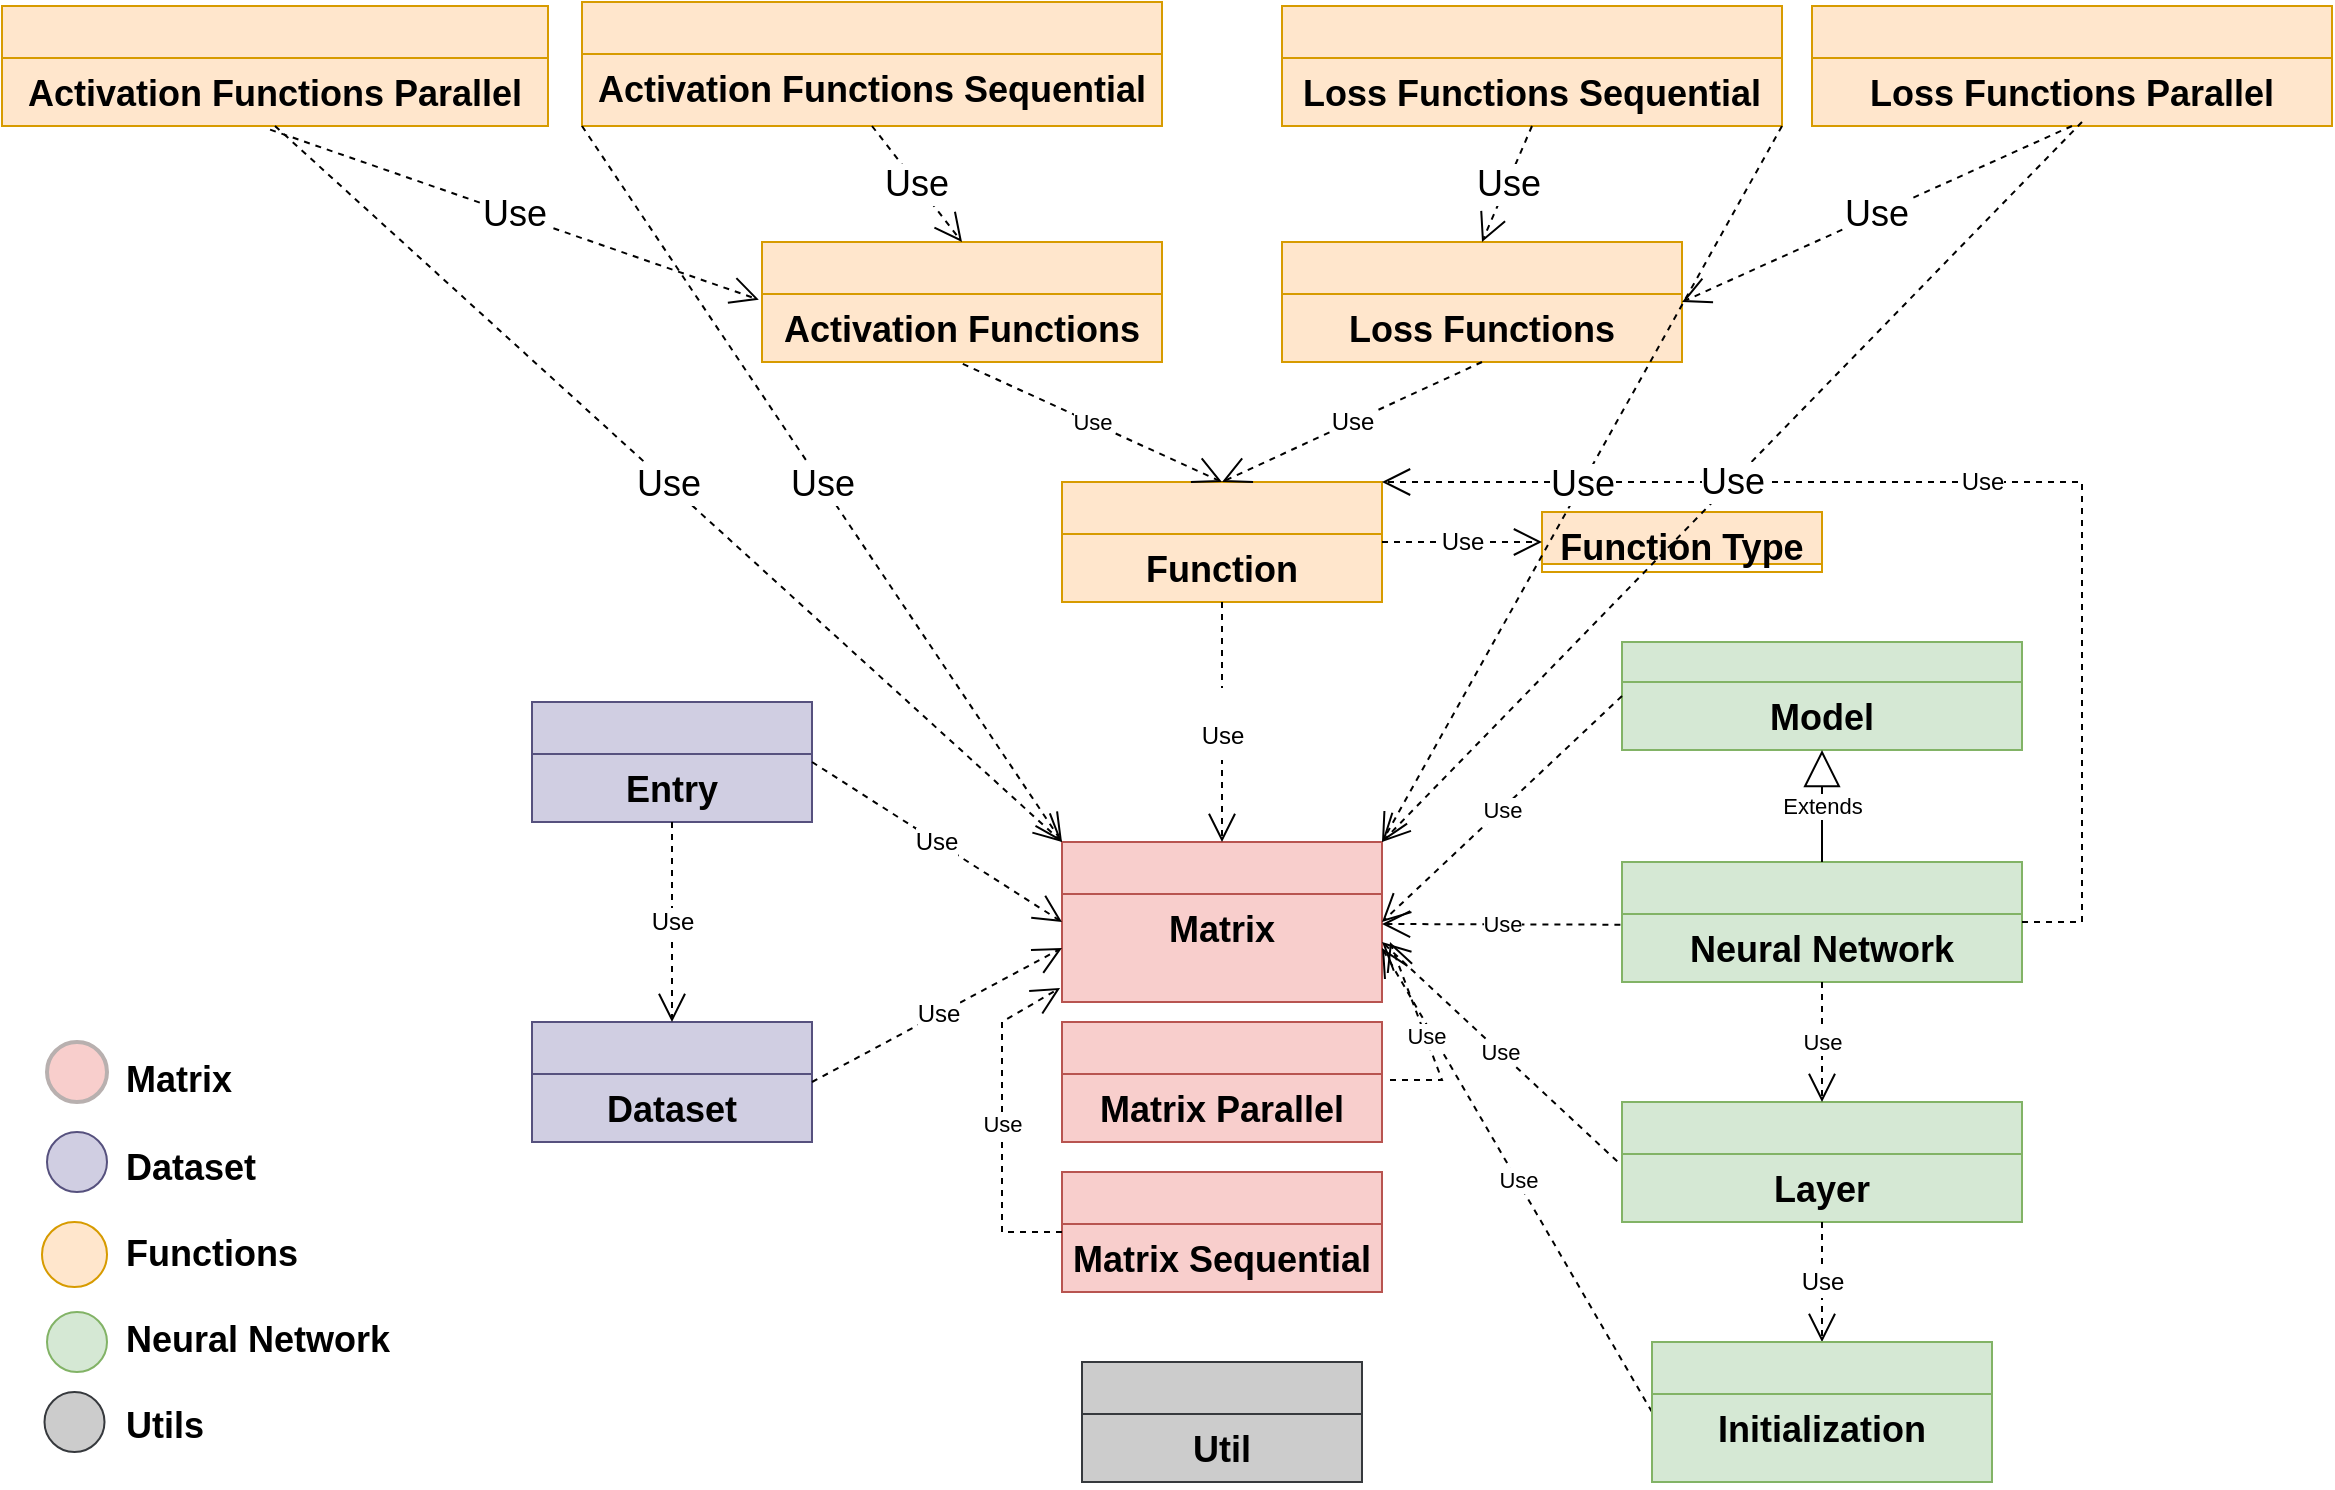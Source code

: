 <mxfile version="16.6.1" type="device"><diagram id="lW9xY2xVOV6UaGJM4TtB" name="Page-1"><mxGraphModel dx="2175" dy="1946" grid="1" gridSize="10" guides="1" tooltips="1" connect="1" arrows="1" fold="1" page="1" pageScale="1" pageWidth="827" pageHeight="1169" math="0" shadow="0"><root><mxCell id="0"/><mxCell id="1" parent="0"/><mxCell id="cubuI6TpVkCStN82LW3D-2" value="" style="swimlane;fontStyle=1;align=center;verticalAlign=top;childLayout=stackLayout;horizontal=1;startSize=26;horizontalStack=0;resizeParent=1;resizeParentMax=0;resizeLast=0;collapsible=1;marginBottom=0;fillColor=#f8cecc;strokeColor=#b85450;" parent="1" vertex="1"><mxGeometry x="150" y="360" width="160" height="80" as="geometry"/></mxCell><mxCell id="cubuI6TpVkCStN82LW3D-3" value="Matrix" style="text;strokeColor=#b85450;fillColor=#f8cecc;align=center;verticalAlign=top;spacingLeft=4;spacingRight=4;overflow=hidden;rotatable=0;points=[[0,0.5],[1,0.5]];portConstraint=eastwest;fontStyle=1;fontSize=18;" parent="cubuI6TpVkCStN82LW3D-2" vertex="1"><mxGeometry y="26" width="160" height="54" as="geometry"/></mxCell><mxCell id="cubuI6TpVkCStN82LW3D-6" value="" style="swimlane;fontStyle=1;align=center;verticalAlign=top;childLayout=stackLayout;horizontal=1;startSize=26;horizontalStack=0;resizeParent=1;resizeParentMax=0;resizeLast=0;collapsible=1;marginBottom=0;fillColor=#d0cee2;strokeColor=#56517e;" parent="1" vertex="1"><mxGeometry x="-115" y="290" width="140" height="60" as="geometry"/></mxCell><mxCell id="cubuI6TpVkCStN82LW3D-7" value="Entry" style="text;strokeColor=#56517e;fillColor=#d0cee2;align=center;verticalAlign=top;spacingLeft=4;spacingRight=4;overflow=hidden;rotatable=0;points=[[0,0.5],[1,0.5]];portConstraint=eastwest;fontStyle=1;fontSize=18;" parent="cubuI6TpVkCStN82LW3D-6" vertex="1"><mxGeometry y="26" width="140" height="34" as="geometry"/></mxCell><mxCell id="cubuI6TpVkCStN82LW3D-10" value="" style="swimlane;fontStyle=1;align=center;verticalAlign=top;childLayout=stackLayout;horizontal=1;startSize=26;horizontalStack=0;resizeParent=1;resizeParentMax=0;resizeLast=0;collapsible=1;marginBottom=0;fillColor=#d0cee2;strokeColor=#56517e;" parent="1" vertex="1"><mxGeometry x="-115" y="450" width="140" height="60" as="geometry"/></mxCell><mxCell id="cubuI6TpVkCStN82LW3D-11" value="Dataset" style="text;strokeColor=#56517e;fillColor=#d0cee2;align=center;verticalAlign=top;spacingLeft=4;spacingRight=4;overflow=hidden;rotatable=0;points=[[0,0.5],[1,0.5]];portConstraint=eastwest;fontStyle=1;fontSize=18;" parent="cubuI6TpVkCStN82LW3D-10" vertex="1"><mxGeometry y="26" width="140" height="34" as="geometry"/></mxCell><mxCell id="cubuI6TpVkCStN82LW3D-21" value="" style="swimlane;fontStyle=1;align=center;verticalAlign=top;childLayout=stackLayout;horizontal=1;startSize=26;horizontalStack=0;resizeParent=1;resizeParentMax=0;resizeLast=0;collapsible=1;marginBottom=0;fillColor=#f8cecc;strokeColor=#b85450;" parent="1" vertex="1"><mxGeometry x="150" y="450" width="160" height="60" as="geometry"/></mxCell><mxCell id="cubuI6TpVkCStN82LW3D-24" value="Matrix Parallel" style="text;strokeColor=#b85450;fillColor=#f8cecc;align=center;verticalAlign=top;spacingLeft=4;spacingRight=4;overflow=hidden;rotatable=0;points=[[0,0.5],[1,0.5]];portConstraint=eastwest;fontStyle=1;fontSize=18;" parent="cubuI6TpVkCStN82LW3D-21" vertex="1"><mxGeometry y="26" width="160" height="34" as="geometry"/></mxCell><mxCell id="cubuI6TpVkCStN82LW3D-25" value="" style="swimlane;fontStyle=1;align=center;verticalAlign=top;childLayout=stackLayout;horizontal=1;startSize=26;horizontalStack=0;resizeParent=1;resizeParentMax=0;resizeLast=0;collapsible=1;marginBottom=0;fillColor=#f8cecc;strokeColor=#b85450;" parent="1" vertex="1"><mxGeometry x="150" y="525" width="160" height="60" as="geometry"/></mxCell><mxCell id="cubuI6TpVkCStN82LW3D-26" value="Matrix Sequential" style="text;strokeColor=#b85450;fillColor=#f8cecc;align=center;verticalAlign=top;spacingLeft=4;spacingRight=4;overflow=hidden;rotatable=0;points=[[0,0.5],[1,0.5]];portConstraint=eastwest;fontStyle=1;fontSize=18;" parent="cubuI6TpVkCStN82LW3D-25" vertex="1"><mxGeometry y="26" width="160" height="34" as="geometry"/></mxCell><mxCell id="cubuI6TpVkCStN82LW3D-30" value="" style="swimlane;fontStyle=1;align=center;verticalAlign=top;childLayout=stackLayout;horizontal=1;startSize=26;horizontalStack=0;resizeParent=1;resizeParentMax=0;resizeLast=0;collapsible=1;marginBottom=0;fillColor=#ffe6cc;strokeColor=#d79b00;" parent="1" vertex="1"><mxGeometry x="150" y="180" width="160" height="60" as="geometry"/></mxCell><mxCell id="cubuI6TpVkCStN82LW3D-31" value="Function" style="text;strokeColor=#d79b00;fillColor=#ffe6cc;align=center;verticalAlign=top;spacingLeft=4;spacingRight=4;overflow=hidden;rotatable=0;points=[[0,0.5],[1,0.5]];portConstraint=eastwest;fontStyle=1;fontSize=18;" parent="cubuI6TpVkCStN82LW3D-30" vertex="1"><mxGeometry y="26" width="160" height="34" as="geometry"/></mxCell><mxCell id="cubuI6TpVkCStN82LW3D-34" value="Function Type" style="swimlane;fontStyle=1;align=center;verticalAlign=top;childLayout=stackLayout;horizontal=1;startSize=26;horizontalStack=0;resizeParent=1;resizeParentMax=0;resizeLast=0;collapsible=1;marginBottom=0;fillColor=#ffe6cc;strokeColor=#d79b00;fontSize=18;" parent="1" vertex="1"><mxGeometry x="390" y="195" width="140" height="30" as="geometry"/></mxCell><mxCell id="cubuI6TpVkCStN82LW3D-39" value="" style="swimlane;fontStyle=1;align=center;verticalAlign=top;childLayout=stackLayout;horizontal=1;startSize=26;horizontalStack=0;resizeParent=1;resizeParentMax=0;resizeLast=0;collapsible=1;marginBottom=0;fillColor=#ffe6cc;strokeColor=#d79b00;" parent="1" vertex="1"><mxGeometry x="260" y="60" width="200" height="60" as="geometry"/></mxCell><mxCell id="cubuI6TpVkCStN82LW3D-42" value="Loss Functions" style="text;strokeColor=#d79b00;fillColor=#ffe6cc;align=center;verticalAlign=top;spacingLeft=4;spacingRight=4;overflow=hidden;rotatable=0;points=[[0,0.5],[1,0.5]];portConstraint=eastwest;fontStyle=1;fontSize=18;" parent="cubuI6TpVkCStN82LW3D-39" vertex="1"><mxGeometry y="26" width="200" height="34" as="geometry"/></mxCell><mxCell id="cubuI6TpVkCStN82LW3D-43" value="" style="swimlane;fontStyle=1;align=center;verticalAlign=top;childLayout=stackLayout;horizontal=1;startSize=26;horizontalStack=0;resizeParent=1;resizeParentMax=0;resizeLast=0;collapsible=1;marginBottom=0;fillColor=#ffe6cc;strokeColor=#d79b00;" parent="1" vertex="1"><mxGeometry x="260" y="-58" width="250" height="60" as="geometry"/></mxCell><mxCell id="cubuI6TpVkCStN82LW3D-44" value="Loss Functions Sequential" style="text;strokeColor=#d79b00;fillColor=#ffe6cc;align=center;verticalAlign=top;spacingLeft=4;spacingRight=4;overflow=hidden;rotatable=0;points=[[0,0.5],[1,0.5]];portConstraint=eastwest;fontStyle=1;fontSize=18;" parent="cubuI6TpVkCStN82LW3D-43" vertex="1"><mxGeometry y="26" width="250" height="34" as="geometry"/></mxCell><mxCell id="cubuI6TpVkCStN82LW3D-45" value="" style="swimlane;fontStyle=1;align=center;verticalAlign=top;childLayout=stackLayout;horizontal=1;startSize=26;horizontalStack=0;resizeParent=1;resizeParentMax=0;resizeLast=0;collapsible=1;marginBottom=0;fillColor=#ffe6cc;strokeColor=#d79b00;" parent="1" vertex="1"><mxGeometry x="525" y="-58" width="260" height="60" as="geometry"/></mxCell><mxCell id="cubuI6TpVkCStN82LW3D-46" value="Loss Functions Parallel" style="text;strokeColor=#d79b00;fillColor=#ffe6cc;align=center;verticalAlign=top;spacingLeft=4;spacingRight=4;overflow=hidden;rotatable=0;points=[[0,0.5],[1,0.5]];portConstraint=eastwest;fontStyle=1;fontSize=18;" parent="cubuI6TpVkCStN82LW3D-45" vertex="1"><mxGeometry y="26" width="260" height="34" as="geometry"/></mxCell><mxCell id="cubuI6TpVkCStN82LW3D-47" value="" style="swimlane;fontStyle=1;align=center;verticalAlign=top;childLayout=stackLayout;horizontal=1;startSize=26;horizontalStack=0;resizeParent=1;resizeParentMax=0;resizeLast=0;collapsible=1;marginBottom=0;fillColor=#ffe6cc;strokeColor=#d79b00;" parent="1" vertex="1"><mxGeometry y="60" width="200" height="60" as="geometry"/></mxCell><mxCell id="cubuI6TpVkCStN82LW3D-50" value="Activation Functions" style="text;strokeColor=#d79b00;fillColor=#ffe6cc;align=center;verticalAlign=top;spacingLeft=4;spacingRight=4;overflow=hidden;rotatable=0;points=[[0,0.5],[1,0.5]];portConstraint=eastwest;fontStyle=1;fontSize=18;" parent="cubuI6TpVkCStN82LW3D-47" vertex="1"><mxGeometry y="26" width="200" height="34" as="geometry"/></mxCell><mxCell id="cubuI6TpVkCStN82LW3D-55" value="" style="swimlane;fontStyle=1;align=center;verticalAlign=top;childLayout=stackLayout;horizontal=1;startSize=26;horizontalStack=0;resizeParent=1;resizeParentMax=0;resizeLast=0;collapsible=1;marginBottom=0;fillColor=#ffe6cc;strokeColor=#d79b00;" parent="1" vertex="1"><mxGeometry x="-90" y="-60" width="290" height="62" as="geometry"/></mxCell><mxCell id="cubuI6TpVkCStN82LW3D-56" value="Activation Functions Sequential" style="text;strokeColor=#d79b00;fillColor=#ffe6cc;align=center;verticalAlign=top;spacingLeft=4;spacingRight=4;overflow=hidden;rotatable=0;points=[[0,0.5],[1,0.5]];portConstraint=eastwest;fontStyle=1;fontSize=18;" parent="cubuI6TpVkCStN82LW3D-55" vertex="1"><mxGeometry y="26" width="290" height="36" as="geometry"/></mxCell><mxCell id="cubuI6TpVkCStN82LW3D-57" value="" style="swimlane;fontStyle=1;align=center;verticalAlign=top;childLayout=stackLayout;horizontal=1;startSize=26;horizontalStack=0;resizeParent=1;resizeParentMax=0;resizeLast=0;collapsible=1;marginBottom=0;fillColor=#ffe6cc;strokeColor=#d79b00;" parent="1" vertex="1"><mxGeometry x="-380" y="-58" width="273" height="60" as="geometry"/></mxCell><mxCell id="cubuI6TpVkCStN82LW3D-58" value="Activation Functions Parallel" style="text;strokeColor=#d79b00;fillColor=#ffe6cc;align=center;verticalAlign=top;spacingLeft=4;spacingRight=4;overflow=hidden;rotatable=0;points=[[0,0.5],[1,0.5]];portConstraint=eastwest;fontStyle=1;fontSize=18;" parent="cubuI6TpVkCStN82LW3D-57" vertex="1"><mxGeometry y="26" width="273" height="34" as="geometry"/></mxCell><mxCell id="cubuI6TpVkCStN82LW3D-59" value="" style="swimlane;fontStyle=1;align=center;verticalAlign=top;childLayout=stackLayout;horizontal=1;startSize=20;horizontalStack=0;resizeParent=1;resizeParentMax=0;resizeLast=0;collapsible=1;marginBottom=0;fillColor=#d5e8d4;strokeColor=#82b366;" parent="1" vertex="1"><mxGeometry x="430" y="260" width="200" height="54" as="geometry"/></mxCell><mxCell id="cubuI6TpVkCStN82LW3D-62" value="Model" style="text;strokeColor=#82b366;fillColor=#d5e8d4;align=center;verticalAlign=top;spacingLeft=4;spacingRight=4;overflow=hidden;rotatable=0;points=[[0,0.5],[1,0.5]];portConstraint=eastwest;fontStyle=1;fontSize=18;" parent="cubuI6TpVkCStN82LW3D-59" vertex="1"><mxGeometry y="20" width="200" height="34" as="geometry"/></mxCell><mxCell id="cubuI6TpVkCStN82LW3D-63" value="" style="swimlane;fontStyle=1;align=center;verticalAlign=top;childLayout=stackLayout;horizontal=1;startSize=26;horizontalStack=0;resizeParent=1;resizeParentMax=0;resizeLast=0;collapsible=1;marginBottom=0;fillColor=#d5e8d4;strokeColor=#82b366;" parent="1" vertex="1"><mxGeometry x="430" y="370" width="200" height="60" as="geometry"/></mxCell><mxCell id="cubuI6TpVkCStN82LW3D-64" value="Neural Network" style="text;strokeColor=#82b366;fillColor=#d5e8d4;align=center;verticalAlign=top;spacingLeft=4;spacingRight=4;overflow=hidden;rotatable=0;points=[[0,0.5],[1,0.5]];portConstraint=eastwest;fontStyle=1;fontSize=18;" parent="cubuI6TpVkCStN82LW3D-63" vertex="1"><mxGeometry y="26" width="200" height="34" as="geometry"/></mxCell><mxCell id="cubuI6TpVkCStN82LW3D-71" value="" style="swimlane;fontStyle=1;align=center;verticalAlign=top;childLayout=stackLayout;horizontal=1;startSize=26;horizontalStack=0;resizeParent=1;resizeParentMax=0;resizeLast=0;collapsible=1;marginBottom=0;fillColor=#d5e8d4;strokeColor=#82b366;" parent="1" vertex="1"><mxGeometry x="430" y="490" width="200" height="60" as="geometry"/></mxCell><mxCell id="cubuI6TpVkCStN82LW3D-72" value="Layer" style="text;strokeColor=#82b366;fillColor=#d5e8d4;align=center;verticalAlign=top;spacingLeft=4;spacingRight=4;overflow=hidden;rotatable=0;points=[[0,0.5],[1,0.5]];portConstraint=eastwest;fontStyle=1;fontSize=18;" parent="cubuI6TpVkCStN82LW3D-71" vertex="1"><mxGeometry y="26" width="200" height="34" as="geometry"/></mxCell><mxCell id="cubuI6TpVkCStN82LW3D-75" value="" style="swimlane;fontStyle=1;align=center;verticalAlign=top;childLayout=stackLayout;horizontal=1;startSize=26;horizontalStack=0;resizeParent=1;resizeParentMax=0;resizeLast=0;collapsible=1;marginBottom=0;fillColor=#CCCCCC;strokeColor=#36393d;" parent="1" vertex="1"><mxGeometry x="160" y="620" width="140" height="60" as="geometry"/></mxCell><mxCell id="cubuI6TpVkCStN82LW3D-78" value="Util" style="text;strokeColor=#36393d;fillColor=#CCCCCC;align=center;verticalAlign=top;spacingLeft=4;spacingRight=4;overflow=hidden;rotatable=0;points=[[0,0.5],[1,0.5]];portConstraint=eastwest;fontStyle=1;fontSize=18;" parent="cubuI6TpVkCStN82LW3D-75" vertex="1"><mxGeometry y="26" width="140" height="34" as="geometry"/></mxCell><mxCell id="cubuI6TpVkCStN82LW3D-85" value="Use" style="endArrow=open;endSize=12;dashed=1;html=1;rounded=0;exitX=0.5;exitY=1;exitDx=0;exitDy=0;startArrow=none;entryX=0.5;entryY=0;entryDx=0;entryDy=0;" parent="1" source="cubuI6TpVkCStN82LW3D-63" target="cubuI6TpVkCStN82LW3D-71" edge="1"><mxGeometry width="160" relative="1" as="geometry"><mxPoint x="420" y="260" as="sourcePoint"/><mxPoint x="540" y="740" as="targetPoint"/></mxGeometry></mxCell><mxCell id="cubuI6TpVkCStN82LW3D-87" value="Use" style="endArrow=open;endSize=12;dashed=1;html=1;rounded=0;entryX=1;entryY=0.5;entryDx=0;entryDy=0;exitX=0;exitY=0.5;exitDx=0;exitDy=0;" parent="1" source="cubuI6TpVkCStN82LW3D-67" target="cubuI6TpVkCStN82LW3D-3" edge="1"><mxGeometry width="160" relative="1" as="geometry"><mxPoint x="660" y="910" as="sourcePoint"/><mxPoint x="540" y="734" as="targetPoint"/></mxGeometry></mxCell><mxCell id="cubuI6TpVkCStN82LW3D-90" value="Extends" style="endArrow=block;endSize=16;endFill=0;html=1;rounded=0;exitX=0.5;exitY=0;exitDx=0;exitDy=0;" parent="1" source="cubuI6TpVkCStN82LW3D-63" target="cubuI6TpVkCStN82LW3D-62" edge="1"><mxGeometry width="160" relative="1" as="geometry"><mxPoint x="1030" y="580" as="sourcePoint"/><mxPoint x="830" y="490" as="targetPoint"/></mxGeometry></mxCell><mxCell id="cubuI6TpVkCStN82LW3D-92" value="Use" style="endArrow=open;endSize=12;dashed=1;html=1;rounded=0;exitX=0.502;exitY=1.027;exitDx=0;exitDy=0;exitPerimeter=0;entryX=0.5;entryY=0;entryDx=0;entryDy=0;fillColor=#ffe6cc;strokeColor=#000000;" parent="1" source="cubuI6TpVkCStN82LW3D-50" target="cubuI6TpVkCStN82LW3D-30" edge="1"><mxGeometry width="160" relative="1" as="geometry"><mxPoint x="510" y="50" as="sourcePoint"/><mxPoint x="670" y="50" as="targetPoint"/></mxGeometry></mxCell><mxCell id="C5JLOT-KFfH80smvqQWu-1" value="&lt;font style=&quot;font-size: 18px&quot;&gt;&lt;b&gt;Matrix&lt;br&gt;&lt;br&gt;Dataset&lt;br&gt;&lt;br&gt;Functions&lt;br&gt;&lt;br&gt;Neural Network&lt;br&gt;&lt;br&gt;Utils&lt;/b&gt;&lt;/font&gt;" style="text;html=1;strokeColor=none;fillColor=none;align=left;verticalAlign=middle;whiteSpace=wrap;rounded=0;fontSize=16;" parent="1" vertex="1"><mxGeometry x="-320.5" y="467.5" width="150" height="197.5" as="geometry"/></mxCell><mxCell id="C5JLOT-KFfH80smvqQWu-2" value="" style="ellipse;whiteSpace=wrap;html=1;aspect=fixed;fontSize=30;fillColor=#f8cecc;strokeColor=#B8B0AF;strokeWidth=2;" parent="1" vertex="1"><mxGeometry x="-357.5" y="460" width="30" height="30" as="geometry"/></mxCell><mxCell id="C5JLOT-KFfH80smvqQWu-3" value="" style="ellipse;whiteSpace=wrap;html=1;aspect=fixed;fontSize=30;fillColor=#d0cee2;strokeColor=#56517e;direction=south;" parent="1" vertex="1"><mxGeometry x="-357.5" y="505" width="30" height="30" as="geometry"/></mxCell><mxCell id="C5JLOT-KFfH80smvqQWu-4" value="" style="ellipse;whiteSpace=wrap;html=1;aspect=fixed;fontSize=30;fillColor=#ffe6cc;strokeColor=#d79b00;" parent="1" vertex="1"><mxGeometry x="-360" y="550" width="32.5" height="32.5" as="geometry"/></mxCell><mxCell id="C5JLOT-KFfH80smvqQWu-5" value="" style="ellipse;whiteSpace=wrap;html=1;aspect=fixed;fontSize=30;fillColor=#d5e8d4;strokeColor=#82b366;" parent="1" vertex="1"><mxGeometry x="-357.5" y="595" width="30" height="30" as="geometry"/></mxCell><mxCell id="C5JLOT-KFfH80smvqQWu-6" value="" style="ellipse;whiteSpace=wrap;html=1;aspect=fixed;fontSize=30;fillColor=#CCCCCC;strokeColor=#36393d;" parent="1" vertex="1"><mxGeometry x="-358.75" y="635" width="30" height="30" as="geometry"/></mxCell><mxCell id="C5JLOT-KFfH80smvqQWu-7" value="&lt;font style=&quot;font-size: 12px&quot;&gt;Use&lt;/font&gt;" style="endArrow=open;endSize=12;dashed=1;html=1;rounded=0;fontSize=30;fontColor=#000000;exitX=0.5;exitY=1;exitDx=0;exitDy=0;" parent="1" source="cubuI6TpVkCStN82LW3D-30" target="cubuI6TpVkCStN82LW3D-2" edge="1"><mxGeometry width="160" relative="1" as="geometry"><mxPoint x="230" y="370" as="sourcePoint"/><mxPoint x="390" y="370" as="targetPoint"/></mxGeometry></mxCell><mxCell id="C5JLOT-KFfH80smvqQWu-10" value="Use" style="endArrow=open;endSize=12;dashed=1;html=1;rounded=0;fontSize=12;fontColor=#000000;exitX=0.5;exitY=1;exitDx=0;exitDy=0;entryX=0.5;entryY=0;entryDx=0;entryDy=0;" parent="1" source="cubuI6TpVkCStN82LW3D-39" target="cubuI6TpVkCStN82LW3D-30" edge="1"><mxGeometry width="160" relative="1" as="geometry"><mxPoint x="550" y="120" as="sourcePoint"/><mxPoint x="710" y="120" as="targetPoint"/></mxGeometry></mxCell><mxCell id="C5JLOT-KFfH80smvqQWu-11" value="Use" style="endArrow=open;endSize=12;dashed=1;html=1;rounded=0;fontSize=12;fontColor=#000000;strokeColor=#000000;exitX=1;exitY=0.5;exitDx=0;exitDy=0;entryX=0;entryY=0.5;entryDx=0;entryDy=0;" parent="1" source="cubuI6TpVkCStN82LW3D-30" target="cubuI6TpVkCStN82LW3D-34" edge="1"><mxGeometry width="160" relative="1" as="geometry"><mxPoint x="330" y="100" as="sourcePoint"/><mxPoint x="490" y="100" as="targetPoint"/></mxGeometry></mxCell><mxCell id="C5JLOT-KFfH80smvqQWu-16" value="Use" style="endArrow=open;endSize=12;dashed=1;html=1;rounded=0;fontSize=12;fontColor=#000000;strokeColor=#000000;entryX=0;entryY=0.5;entryDx=0;entryDy=0;exitX=1;exitY=0.5;exitDx=0;exitDy=0;" parent="1" source="cubuI6TpVkCStN82LW3D-6" target="cubuI6TpVkCStN82LW3D-2" edge="1"><mxGeometry width="160" relative="1" as="geometry"><mxPoint x="-60" y="370" as="sourcePoint"/><mxPoint x="41.69" y="650.7" as="targetPoint"/></mxGeometry></mxCell><mxCell id="C5JLOT-KFfH80smvqQWu-19" value="Use" style="endArrow=open;endSize=12;dashed=1;html=1;rounded=0;fontSize=12;fontColor=#000000;strokeColor=#000000;exitX=0.5;exitY=1;exitDx=0;exitDy=0;entryX=0.5;entryY=0;entryDx=0;entryDy=0;" parent="1" source="cubuI6TpVkCStN82LW3D-6" target="cubuI6TpVkCStN82LW3D-10" edge="1"><mxGeometry width="160" relative="1" as="geometry"><mxPoint x="-520" y="720" as="sourcePoint"/><mxPoint x="-360" y="720" as="targetPoint"/></mxGeometry></mxCell><mxCell id="C5JLOT-KFfH80smvqQWu-17" value="Use" style="endArrow=open;endSize=12;dashed=1;html=1;rounded=0;fontSize=12;fontColor=#000000;strokeColor=#000000;exitX=1;exitY=0.5;exitDx=0;exitDy=0;entryX=0;entryY=0.5;entryDx=0;entryDy=0;" parent="1" source="cubuI6TpVkCStN82LW3D-10" target="cubuI6TpVkCStN82LW3D-3" edge="1"><mxGeometry width="160" relative="1" as="geometry"><mxPoint x="-58.6" y="561.888" as="sourcePoint"/><mxPoint x="25.0" y="480" as="targetPoint"/></mxGeometry></mxCell><mxCell id="C5JLOT-KFfH80smvqQWu-21" value="Use" style="endArrow=open;endSize=12;dashed=1;html=1;rounded=0;fontSize=12;fontColor=#000000;strokeColor=#000000;exitX=0.5;exitY=1;exitDx=0;exitDy=0;entryX=0.5;entryY=0;entryDx=0;entryDy=0;" parent="1" source="cubuI6TpVkCStN82LW3D-71" target="cubuI6TpVkCStN82LW3D-67" edge="1"><mxGeometry width="160" relative="1" as="geometry"><mxPoint x="700" y="1230" as="sourcePoint"/><mxPoint x="680" y="1190" as="targetPoint"/></mxGeometry></mxCell><mxCell id="C5JLOT-KFfH80smvqQWu-25" value="Use" style="endArrow=open;endSize=12;dashed=1;html=1;rounded=0;fontSize=12;fontColor=#000000;strokeColor=#000000;exitX=1;exitY=0.5;exitDx=0;exitDy=0;entryX=1;entryY=0;entryDx=0;entryDy=0;" parent="1" source="cubuI6TpVkCStN82LW3D-63" target="cubuI6TpVkCStN82LW3D-30" edge="1"><mxGeometry width="160" relative="1" as="geometry"><mxPoint x="1110" y="600" as="sourcePoint"/><mxPoint x="470" y="136" as="targetPoint"/><Array as="points"><mxPoint x="660" y="400"/><mxPoint x="660" y="180"/></Array></mxGeometry></mxCell><mxCell id="okEfRLQMJTPaaZhzuXHJ-2" value="Use" style="endArrow=open;endSize=12;dashed=1;html=1;rounded=0;fontSize=18;entryX=0;entryY=0;entryDx=0;entryDy=0;exitX=0.5;exitY=1;exitDx=0;exitDy=0;" parent="1" source="cubuI6TpVkCStN82LW3D-57" target="cubuI6TpVkCStN82LW3D-2" edge="1"><mxGeometry width="160" relative="1" as="geometry"><mxPoint x="80" y="160" as="sourcePoint"/><mxPoint x="70" y="190" as="targetPoint"/></mxGeometry></mxCell><mxCell id="okEfRLQMJTPaaZhzuXHJ-3" value="Use" style="endArrow=open;endSize=12;dashed=1;html=1;rounded=0;fontSize=18;entryX=1;entryY=0;entryDx=0;entryDy=0;" parent="1" target="cubuI6TpVkCStN82LW3D-2" edge="1"><mxGeometry width="160" relative="1" as="geometry"><mxPoint x="660" as="sourcePoint"/><mxPoint x="610" y="330" as="targetPoint"/></mxGeometry></mxCell><mxCell id="okEfRLQMJTPaaZhzuXHJ-4" value="Use" style="endArrow=open;endSize=12;dashed=1;html=1;rounded=0;fontSize=18;exitX=0.491;exitY=1.054;exitDx=0;exitDy=0;exitPerimeter=0;entryX=-0.008;entryY=0.083;entryDx=0;entryDy=0;entryPerimeter=0;" parent="1" source="cubuI6TpVkCStN82LW3D-58" target="cubuI6TpVkCStN82LW3D-50" edge="1"><mxGeometry width="160" relative="1" as="geometry"><mxPoint x="-150" y="150" as="sourcePoint"/><mxPoint x="-20" y="110" as="targetPoint"/></mxGeometry></mxCell><mxCell id="okEfRLQMJTPaaZhzuXHJ-6" value="Use" style="endArrow=open;endSize=12;dashed=1;html=1;rounded=0;fontSize=18;exitX=0.5;exitY=1;exitDx=0;exitDy=0;entryX=0.5;entryY=0;entryDx=0;entryDy=0;" parent="1" source="cubuI6TpVkCStN82LW3D-55" target="cubuI6TpVkCStN82LW3D-47" edge="1"><mxGeometry width="160" relative="1" as="geometry"><mxPoint x="-140" y="200" as="sourcePoint"/><mxPoint x="20" y="200" as="targetPoint"/></mxGeometry></mxCell><mxCell id="okEfRLQMJTPaaZhzuXHJ-7" value="Use" style="endArrow=open;endSize=12;dashed=1;html=1;rounded=0;fontSize=18;exitX=0.5;exitY=1;exitDx=0;exitDy=0;entryX=0.5;entryY=0;entryDx=0;entryDy=0;" parent="1" source="cubuI6TpVkCStN82LW3D-43" target="cubuI6TpVkCStN82LW3D-39" edge="1"><mxGeometry width="160" relative="1" as="geometry"><mxPoint x="550" y="40" as="sourcePoint"/><mxPoint x="710" y="40" as="targetPoint"/></mxGeometry></mxCell><mxCell id="okEfRLQMJTPaaZhzuXHJ-8" value="Use" style="endArrow=open;endSize=12;dashed=1;html=1;rounded=0;fontSize=18;exitX=0.5;exitY=1;exitDx=0;exitDy=0;entryX=1;entryY=0.5;entryDx=0;entryDy=0;" parent="1" source="cubuI6TpVkCStN82LW3D-45" target="cubuI6TpVkCStN82LW3D-39" edge="1"><mxGeometry width="160" relative="1" as="geometry"><mxPoint x="520" y="70" as="sourcePoint"/><mxPoint x="680" y="70" as="targetPoint"/></mxGeometry></mxCell><mxCell id="cubuI6TpVkCStN82LW3D-67" value="" style="swimlane;fontStyle=1;align=center;verticalAlign=top;childLayout=stackLayout;horizontal=1;startSize=26;horizontalStack=0;resizeParent=1;resizeParentMax=0;resizeLast=0;collapsible=1;marginBottom=0;fillColor=#d5e8d4;strokeColor=#82b366;" parent="1" vertex="1"><mxGeometry x="445" y="610" width="170" height="70" as="geometry"/></mxCell><mxCell id="cubuI6TpVkCStN82LW3D-68" value="Initialization" style="text;strokeColor=#82b366;fillColor=#d5e8d4;align=center;verticalAlign=top;spacingLeft=4;spacingRight=4;overflow=hidden;rotatable=0;points=[[0,0.5],[1,0.5]];portConstraint=eastwest;fontStyle=1;fontSize=18;" parent="cubuI6TpVkCStN82LW3D-67" vertex="1"><mxGeometry y="26" width="170" height="44" as="geometry"/></mxCell><mxCell id="okEfRLQMJTPaaZhzuXHJ-11" value="Use" style="endArrow=open;endSize=12;dashed=1;html=1;rounded=0;entryX=1;entryY=0.5;entryDx=0;entryDy=0;exitX=0;exitY=0.5;exitDx=0;exitDy=0;" parent="1" source="cubuI6TpVkCStN82LW3D-59" target="cubuI6TpVkCStN82LW3D-2" edge="1"><mxGeometry width="160" relative="1" as="geometry"><mxPoint x="455" y="655" as="sourcePoint"/><mxPoint x="320" y="423" as="targetPoint"/></mxGeometry></mxCell><mxCell id="okEfRLQMJTPaaZhzuXHJ-13" value="Use" style="endArrow=open;endSize=12;dashed=1;html=1;rounded=0;exitX=-0.012;exitY=0.108;exitDx=0;exitDy=0;exitPerimeter=0;" parent="1" source="cubuI6TpVkCStN82LW3D-72" edge="1"><mxGeometry width="160" relative="1" as="geometry"><mxPoint x="455" y="655" as="sourcePoint"/><mxPoint x="310" y="410" as="targetPoint"/></mxGeometry></mxCell><mxCell id="okEfRLQMJTPaaZhzuXHJ-14" value="Use" style="endArrow=open;endSize=12;dashed=1;html=1;rounded=0;exitX=-0.004;exitY=0.157;exitDx=0;exitDy=0;exitPerimeter=0;" parent="1" source="cubuI6TpVkCStN82LW3D-64" edge="1"><mxGeometry width="160" relative="1" as="geometry"><mxPoint x="408.8" y="469.832" as="sourcePoint"/><mxPoint x="310" y="401" as="targetPoint"/></mxGeometry></mxCell><mxCell id="okEfRLQMJTPaaZhzuXHJ-15" value="Use" style="endArrow=open;endSize=12;dashed=1;html=1;rounded=0;fontSize=18;exitX=0;exitY=1;exitDx=0;exitDy=0;" parent="1" source="cubuI6TpVkCStN82LW3D-55" edge="1"><mxGeometry width="160" relative="1" as="geometry"><mxPoint x="-235.957" y="13.836" as="sourcePoint"/><mxPoint x="150" y="360" as="targetPoint"/></mxGeometry></mxCell><mxCell id="okEfRLQMJTPaaZhzuXHJ-16" value="Use" style="endArrow=open;endSize=12;dashed=1;html=1;rounded=0;fontSize=18;exitX=1;exitY=1;exitDx=0;exitDy=0;" parent="1" source="cubuI6TpVkCStN82LW3D-43" edge="1"><mxGeometry width="160" relative="1" as="geometry"><mxPoint x="670" y="10" as="sourcePoint"/><mxPoint x="310" y="360" as="targetPoint"/></mxGeometry></mxCell><mxCell id="mhTBiUUAh0iyZT3GWQLd-1" value="Use" style="endArrow=open;endSize=12;dashed=1;html=1;rounded=0;exitX=0;exitY=0.5;exitDx=0;exitDy=0;entryX=-0.006;entryY=0.87;entryDx=0;entryDy=0;entryPerimeter=0;" edge="1" parent="1" source="cubuI6TpVkCStN82LW3D-25" target="cubuI6TpVkCStN82LW3D-3"><mxGeometry width="160" relative="1" as="geometry"><mxPoint x="90" y="610" as="sourcePoint"/><mxPoint x="150" y="420" as="targetPoint"/><Array as="points"><mxPoint x="120" y="555"/><mxPoint x="120" y="450"/></Array></mxGeometry></mxCell><mxCell id="mhTBiUUAh0iyZT3GWQLd-2" value="Use" style="endArrow=open;endSize=12;dashed=1;html=1;rounded=0;exitX=1.025;exitY=0.088;exitDx=0;exitDy=0;exitPerimeter=0;" edge="1" parent="1" source="cubuI6TpVkCStN82LW3D-24"><mxGeometry width="160" relative="1" as="geometry"><mxPoint x="-60" y="720" as="sourcePoint"/><mxPoint x="314" y="410" as="targetPoint"/><Array as="points"><mxPoint x="340" y="479"/></Array></mxGeometry></mxCell></root></mxGraphModel></diagram></mxfile>